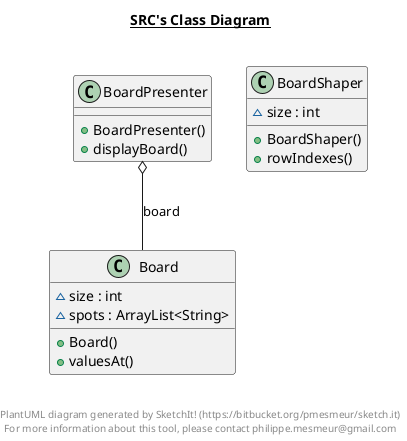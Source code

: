 @startuml

title __SRC's Class Diagram__\n


    class Board {
        ~ size : int
        ~ spots : ArrayList<String>
        + Board()
        + valuesAt()
    }
    class BoardPresenter {
        + BoardPresenter()
        + displayBoard()
    }
    class BoardShaper {
        ~ size : int
        + BoardShaper()
        + rowIndexes()
    }


  BoardPresenter o-- Board : board


right footer


PlantUML diagram generated by SketchIt! (https://bitbucket.org/pmesmeur/sketch.it)
For more information about this tool, please contact philippe.mesmeur@gmail.com
endfooter

@enduml
